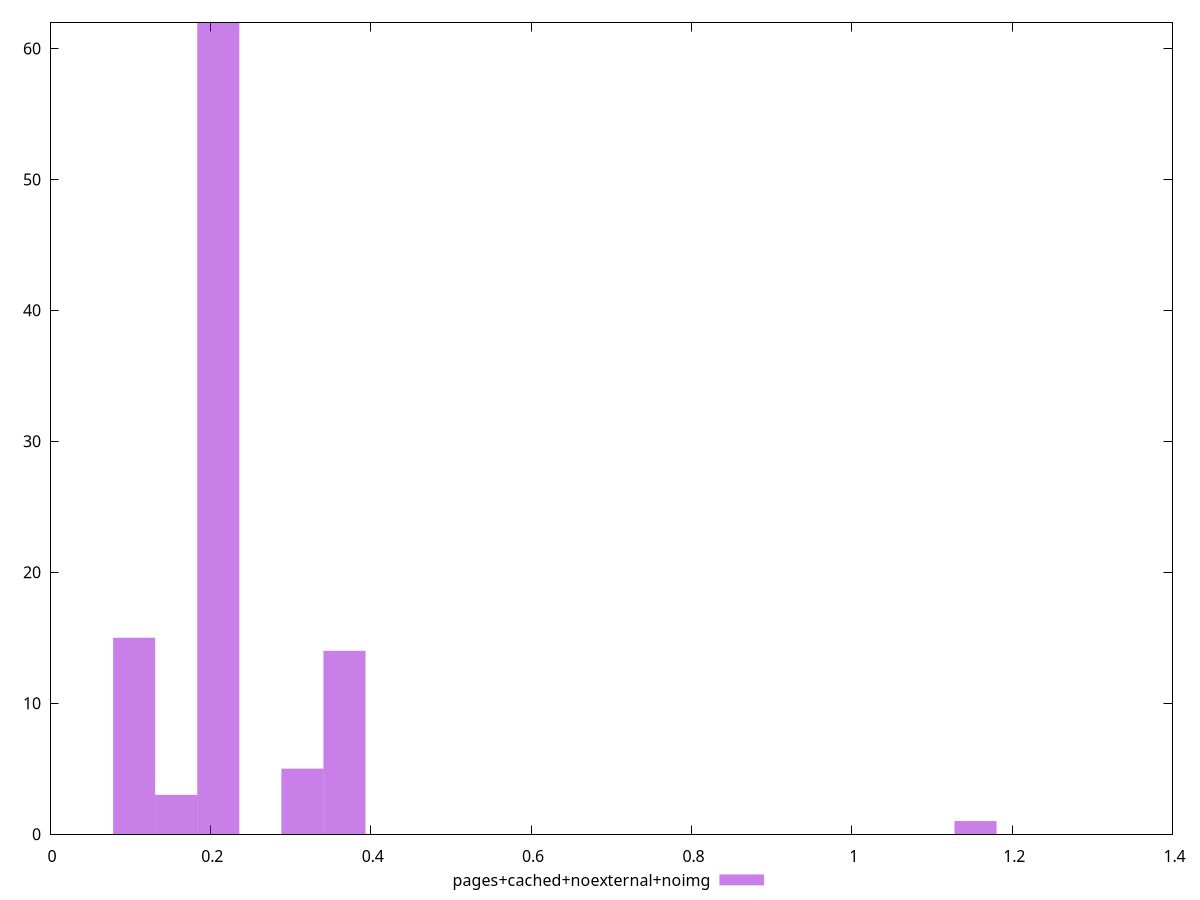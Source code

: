 $_pagesCachedNoexternalNoimg <<EOF
0.3672788455252072 14
0.10493681300720205 15
0.2098736260144041 62
0.31481043902160616 5
0.15740521951080308 3
1.1543049430792225 1
EOF
set key outside below
set terminal pngcairo
set output "report_00006_2020-11-02T20-21-41.718Z/cumulative-layout-shift/pages+cached+noexternal+noimg//raw_hist.png"
set yrange [0:62]
set boxwidth 0.052468406503601024
set style fill transparent solid 0.5 noborder
plot $_pagesCachedNoexternalNoimg title "pages+cached+noexternal+noimg" with boxes ,